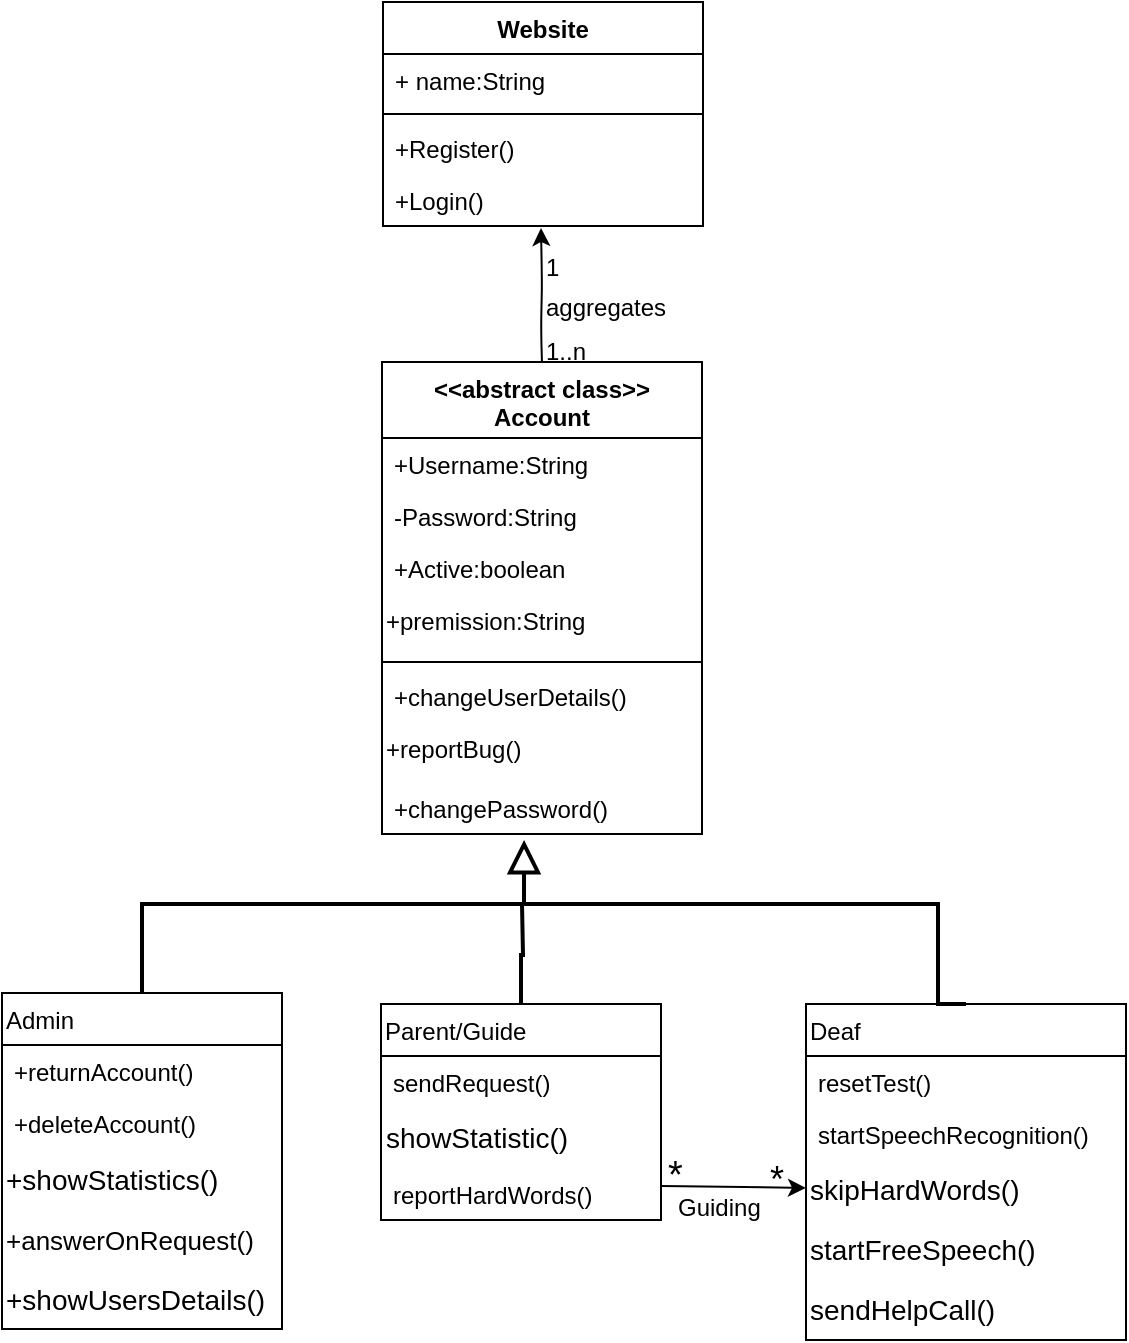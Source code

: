 <mxfile version="10.5.0" type="google"><diagram id="QYmoQ7NnrRKSuAxF3Y__" name="Page-1"><mxGraphModel dx="1167" dy="592" grid="1" gridSize="10" guides="1" tooltips="1" connect="1" arrows="1" fold="1" page="1" pageScale="1" pageWidth="850" pageHeight="1100" math="0" shadow="0"><root><mxCell id="0"/><mxCell id="1" parent="0"/><mxCell id="mqAPTFs-mkHO9pIfMmr7-5" value="" style="endArrow=classic;html=1;exitX=0.5;exitY=0;exitDx=0;exitDy=0;" parent="1" edge="1"><mxGeometry width="50" height="50" relative="1" as="geometry"><mxPoint x="370" y="330" as="sourcePoint"/><mxPoint x="369.5" y="262" as="targetPoint"/><Array as="points"><mxPoint x="369.5" y="312"/><mxPoint x="370" y="290"/></Array></mxGeometry></mxCell><mxCell id="mqAPTFs-mkHO9pIfMmr7-13" value="Admin" style="swimlane;fontStyle=0;childLayout=stackLayout;horizontal=1;startSize=26;fillColor=none;horizontalStack=0;resizeParent=1;resizeParentMax=0;resizeLast=0;collapsible=1;marginBottom=0;align=left;" parent="1" vertex="1"><mxGeometry x="100" y="644.5" width="140" height="168" as="geometry"/></mxCell><mxCell id="mqAPTFs-mkHO9pIfMmr7-14" value="+returnAccount()&#10;&#10;" style="text;strokeColor=none;fillColor=none;align=left;verticalAlign=top;spacingLeft=4;spacingRight=4;overflow=hidden;rotatable=0;points=[[0,0.5],[1,0.5]];portConstraint=eastwest;" parent="mqAPTFs-mkHO9pIfMmr7-13" vertex="1"><mxGeometry y="26" width="140" height="26" as="geometry"/></mxCell><mxCell id="mqAPTFs-mkHO9pIfMmr7-15" value="+deleteAccount()" style="text;strokeColor=none;fillColor=none;align=left;verticalAlign=top;spacingLeft=4;spacingRight=4;overflow=hidden;rotatable=0;points=[[0,0.5],[1,0.5]];portConstraint=eastwest;" parent="mqAPTFs-mkHO9pIfMmr7-13" vertex="1"><mxGeometry y="52" width="140" height="26" as="geometry"/></mxCell><mxCell id="gx7dUqROyp0EzlkKCZnw-26" value="+showStatistics()" style="text;html=1;fontSize=14;" vertex="1" parent="mqAPTFs-mkHO9pIfMmr7-13"><mxGeometry y="78" width="140" height="30" as="geometry"/></mxCell><mxCell id="gx7dUqROyp0EzlkKCZnw-27" value="&lt;font style=&quot;font-size: 13px&quot;&gt;+answerOnRequest()&lt;/font&gt;" style="text;html=1;fontSize=14;" vertex="1" parent="mqAPTFs-mkHO9pIfMmr7-13"><mxGeometry y="108" width="140" height="30" as="geometry"/></mxCell><mxCell id="gx7dUqROyp0EzlkKCZnw-28" value="+showUsersDetails()" style="text;html=1;fontSize=14;" vertex="1" parent="mqAPTFs-mkHO9pIfMmr7-13"><mxGeometry y="138" width="140" height="30" as="geometry"/></mxCell><mxCell id="gx7dUqROyp0EzlkKCZnw-24" style="edgeStyle=orthogonalEdgeStyle;rounded=0;orthogonalLoop=1;jettySize=auto;html=1;exitX=0.5;exitY=0;exitDx=0;exitDy=0;endArrow=none;endFill=0;strokeWidth=2;" edge="1" parent="1" source="mqAPTFs-mkHO9pIfMmr7-17"><mxGeometry relative="1" as="geometry"><mxPoint x="360" y="600" as="targetPoint"/></mxGeometry></mxCell><mxCell id="mqAPTFs-mkHO9pIfMmr7-17" value="Parent/Guide" style="swimlane;fontStyle=0;childLayout=stackLayout;horizontal=1;startSize=26;fillColor=none;horizontalStack=0;resizeParent=1;resizeParentMax=0;resizeLast=0;collapsible=1;marginBottom=0;align=left;" parent="1" vertex="1"><mxGeometry x="289.5" y="650" width="140" height="108" as="geometry"/></mxCell><mxCell id="mqAPTFs-mkHO9pIfMmr7-18" value="sendRequest()" style="text;strokeColor=none;fillColor=none;align=left;verticalAlign=top;spacingLeft=4;spacingRight=4;overflow=hidden;rotatable=0;points=[[0,0.5],[1,0.5]];portConstraint=eastwest;" parent="mqAPTFs-mkHO9pIfMmr7-17" vertex="1"><mxGeometry y="26" width="140" height="26" as="geometry"/></mxCell><mxCell id="gx7dUqROyp0EzlkKCZnw-29" value="showStatistic()" style="text;html=1;fontSize=14;" vertex="1" parent="mqAPTFs-mkHO9pIfMmr7-17"><mxGeometry y="52" width="140" height="30" as="geometry"/></mxCell><mxCell id="mqAPTFs-mkHO9pIfMmr7-19" value="reportHardWords()" style="text;strokeColor=none;fillColor=none;align=left;verticalAlign=top;spacingLeft=4;spacingRight=4;overflow=hidden;rotatable=0;points=[[0,0.5],[1,0.5]];portConstraint=eastwest;" parent="mqAPTFs-mkHO9pIfMmr7-17" vertex="1"><mxGeometry y="82" width="140" height="26" as="geometry"/></mxCell><mxCell id="gx7dUqROyp0EzlkKCZnw-25" style="edgeStyle=orthogonalEdgeStyle;rounded=0;orthogonalLoop=1;jettySize=auto;html=1;exitX=0.5;exitY=0;exitDx=0;exitDy=0;endArrow=none;endFill=0;fontSize=14;strokeWidth=2;" edge="1" parent="1" source="mqAPTFs-mkHO9pIfMmr7-21"><mxGeometry relative="1" as="geometry"><mxPoint x="360" y="600" as="targetPoint"/><Array as="points"><mxPoint x="568" y="600"/></Array></mxGeometry></mxCell><mxCell id="mqAPTFs-mkHO9pIfMmr7-21" value="Deaf" style="swimlane;fontStyle=0;childLayout=stackLayout;horizontal=1;startSize=26;fillColor=none;horizontalStack=0;resizeParent=1;resizeParentMax=0;resizeLast=0;collapsible=1;marginBottom=0;align=left;" parent="1" vertex="1"><mxGeometry x="502" y="650" width="160" height="168" as="geometry"/></mxCell><mxCell id="mqAPTFs-mkHO9pIfMmr7-22" value="resetTest()" style="text;strokeColor=none;fillColor=none;align=left;verticalAlign=top;spacingLeft=4;spacingRight=4;overflow=hidden;rotatable=0;points=[[0,0.5],[1,0.5]];portConstraint=eastwest;" parent="mqAPTFs-mkHO9pIfMmr7-21" vertex="1"><mxGeometry y="26" width="160" height="26" as="geometry"/></mxCell><mxCell id="mqAPTFs-mkHO9pIfMmr7-23" value="startSpeechRecognition()" style="text;strokeColor=none;fillColor=none;align=left;verticalAlign=top;spacingLeft=4;spacingRight=4;overflow=hidden;rotatable=0;points=[[0,0.5],[1,0.5]];portConstraint=eastwest;" parent="mqAPTFs-mkHO9pIfMmr7-21" vertex="1"><mxGeometry y="52" width="160" height="26" as="geometry"/></mxCell><mxCell id="gx7dUqROyp0EzlkKCZnw-32" value="skipHardWords()" style="text;html=1;fontSize=14;" vertex="1" parent="mqAPTFs-mkHO9pIfMmr7-21"><mxGeometry y="78" width="160" height="30" as="geometry"/></mxCell><mxCell id="gx7dUqROyp0EzlkKCZnw-31" value="startFreeSpeech()" style="text;html=1;fontSize=14;" vertex="1" parent="mqAPTFs-mkHO9pIfMmr7-21"><mxGeometry y="108" width="160" height="30" as="geometry"/></mxCell><mxCell id="gx7dUqROyp0EzlkKCZnw-30" value="sendHelpCall()" style="text;html=1;fontSize=14;" vertex="1" parent="mqAPTFs-mkHO9pIfMmr7-21"><mxGeometry y="138" width="160" height="30" as="geometry"/></mxCell><mxCell id="mqAPTFs-mkHO9pIfMmr7-31" value="1" style="text;html=1;resizable=0;points=[];autosize=1;align=left;verticalAlign=top;spacingTop=-4;" parent="1" vertex="1"><mxGeometry x="370" y="272" width="20" height="20" as="geometry"/></mxCell><mxCell id="mqAPTFs-mkHO9pIfMmr7-34" value="1..n" style="text;html=1;resizable=0;points=[];autosize=1;align=left;verticalAlign=top;spacingTop=-4;" parent="1" vertex="1"><mxGeometry x="370" y="314" width="40" height="20" as="geometry"/></mxCell><mxCell id="mqAPTFs-mkHO9pIfMmr7-35" value="aggregates" style="text;html=1;resizable=0;points=[];autosize=1;align=left;verticalAlign=top;spacingTop=-4;" parent="1" vertex="1"><mxGeometry x="370" y="292" width="80" height="20" as="geometry"/></mxCell><mxCell id="mqAPTFs-mkHO9pIfMmr7-36" value="" style="endArrow=classic;html=1;exitX=1.001;exitY=0.105;exitDx=0;exitDy=0;exitPerimeter=0;" parent="1" target="gx7dUqROyp0EzlkKCZnw-32" edge="1"><mxGeometry width="50" height="50" relative="1" as="geometry"><mxPoint x="430" y="741" as="sourcePoint"/><mxPoint x="487" y="831" as="targetPoint"/></mxGeometry></mxCell><mxCell id="mqAPTFs-mkHO9pIfMmr7-37" value="&lt;font style=&quot;font-size: 18px;&quot;&gt;*&lt;/font&gt;" style="text;html=1;resizable=0;points=[];autosize=1;align=left;verticalAlign=top;spacingTop=-4;fontSize=18;" parent="1" vertex="1"><mxGeometry x="482" y="725" width="20" height="20" as="geometry"/></mxCell><mxCell id="mqAPTFs-mkHO9pIfMmr7-38" value="&lt;font style=&quot;font-size: 19px&quot;&gt;*&lt;/font&gt;" style="text;html=1;resizable=0;points=[];autosize=1;align=left;verticalAlign=top;spacingTop=-4;fontSize=14;" parent="1" vertex="1"><mxGeometry x="430.5" y="721.5" width="20" height="20" as="geometry"/></mxCell><mxCell id="mqAPTFs-mkHO9pIfMmr7-39" value="Guiding" style="text;html=1;resizable=0;points=[];autosize=1;align=left;verticalAlign=top;spacingTop=-4;" parent="1" vertex="1"><mxGeometry x="436" y="741.5" width="60" height="20" as="geometry"/></mxCell><mxCell id="gx7dUqROyp0EzlkKCZnw-1" value="Website" style="swimlane;fontStyle=1;align=center;verticalAlign=top;childLayout=stackLayout;horizontal=1;startSize=26;horizontalStack=0;resizeParent=1;resizeParentMax=0;resizeLast=0;collapsible=1;marginBottom=0;" vertex="1" parent="1"><mxGeometry x="290.5" y="149" width="160" height="112" as="geometry"/></mxCell><mxCell id="gx7dUqROyp0EzlkKCZnw-2" value="+ name:String" style="text;strokeColor=none;fillColor=none;align=left;verticalAlign=top;spacingLeft=4;spacingRight=4;overflow=hidden;rotatable=0;points=[[0,0.5],[1,0.5]];portConstraint=eastwest;" vertex="1" parent="gx7dUqROyp0EzlkKCZnw-1"><mxGeometry y="26" width="160" height="26" as="geometry"/></mxCell><mxCell id="gx7dUqROyp0EzlkKCZnw-3" value="" style="line;strokeWidth=1;fillColor=none;align=left;verticalAlign=middle;spacingTop=-1;spacingLeft=3;spacingRight=3;rotatable=0;labelPosition=right;points=[];portConstraint=eastwest;" vertex="1" parent="gx7dUqROyp0EzlkKCZnw-1"><mxGeometry y="52" width="160" height="8" as="geometry"/></mxCell><mxCell id="gx7dUqROyp0EzlkKCZnw-5" value="+Register()&#10;&#10;" style="text;strokeColor=none;fillColor=none;align=left;verticalAlign=top;spacingLeft=4;spacingRight=4;overflow=hidden;rotatable=0;points=[[0,0.5],[1,0.5]];portConstraint=eastwest;" vertex="1" parent="gx7dUqROyp0EzlkKCZnw-1"><mxGeometry y="60" width="160" height="26" as="geometry"/></mxCell><mxCell id="gx7dUqROyp0EzlkKCZnw-4" value="+Login()&#10;" style="text;strokeColor=none;fillColor=none;align=left;verticalAlign=top;spacingLeft=4;spacingRight=4;overflow=hidden;rotatable=0;points=[[0,0.5],[1,0.5]];portConstraint=eastwest;" vertex="1" parent="gx7dUqROyp0EzlkKCZnw-1"><mxGeometry y="86" width="160" height="26" as="geometry"/></mxCell><mxCell id="gx7dUqROyp0EzlkKCZnw-9" value="&lt;&lt;abstract class&gt;&gt;&#10;Account" style="swimlane;fontStyle=1;align=center;verticalAlign=top;childLayout=stackLayout;horizontal=1;startSize=38;horizontalStack=0;resizeParent=1;resizeParentMax=0;resizeLast=0;collapsible=1;marginBottom=0;" vertex="1" parent="1"><mxGeometry x="290" y="329" width="160" height="236" as="geometry"/></mxCell><mxCell id="gx7dUqROyp0EzlkKCZnw-10" value="+Username:String" style="text;strokeColor=none;fillColor=none;align=left;verticalAlign=top;spacingLeft=4;spacingRight=4;overflow=hidden;rotatable=0;points=[[0,0.5],[1,0.5]];portConstraint=eastwest;" vertex="1" parent="gx7dUqROyp0EzlkKCZnw-9"><mxGeometry y="38" width="160" height="26" as="geometry"/></mxCell><mxCell id="mqAPTFs-mkHO9pIfMmr7-8" value="-Password:String" style="text;strokeColor=none;fillColor=none;align=left;verticalAlign=top;spacingLeft=4;spacingRight=4;overflow=hidden;rotatable=0;points=[[0,0.5],[1,0.5]];portConstraint=eastwest;" parent="gx7dUqROyp0EzlkKCZnw-9" vertex="1"><mxGeometry y="64" width="160" height="26" as="geometry"/></mxCell><mxCell id="gx7dUqROyp0EzlkKCZnw-14" value="+Active:boolean" style="text;strokeColor=none;fillColor=none;align=left;verticalAlign=top;spacingLeft=4;spacingRight=4;overflow=hidden;rotatable=0;points=[[0,0.5],[1,0.5]];portConstraint=eastwest;" vertex="1" parent="gx7dUqROyp0EzlkKCZnw-9"><mxGeometry y="90" width="160" height="26" as="geometry"/></mxCell><UserObject label="+premission:String" link="premission:String" id="gx7dUqROyp0EzlkKCZnw-15"><mxCell style="text;html=1;" vertex="1" parent="gx7dUqROyp0EzlkKCZnw-9"><mxGeometry y="116" width="160" height="30" as="geometry"/></mxCell></UserObject><mxCell id="gx7dUqROyp0EzlkKCZnw-11" value="" style="line;strokeWidth=1;fillColor=none;align=left;verticalAlign=middle;spacingTop=-1;spacingLeft=3;spacingRight=3;rotatable=0;labelPosition=right;points=[];portConstraint=eastwest;" vertex="1" parent="gx7dUqROyp0EzlkKCZnw-9"><mxGeometry y="146" width="160" height="8" as="geometry"/></mxCell><mxCell id="gx7dUqROyp0EzlkKCZnw-12" value="+changeUserDetails()&#10;" style="text;strokeColor=none;fillColor=none;align=left;verticalAlign=top;spacingLeft=4;spacingRight=4;overflow=hidden;rotatable=0;points=[[0,0.5],[1,0.5]];portConstraint=eastwest;" vertex="1" parent="gx7dUqROyp0EzlkKCZnw-9"><mxGeometry y="154" width="160" height="26" as="geometry"/></mxCell><mxCell id="gx7dUqROyp0EzlkKCZnw-16" value="+reportBug()" style="text;html=1;" vertex="1" parent="gx7dUqROyp0EzlkKCZnw-9"><mxGeometry y="180" width="160" height="30" as="geometry"/></mxCell><mxCell id="gx7dUqROyp0EzlkKCZnw-13" value="+changePassword()&#10;" style="text;strokeColor=none;fillColor=none;align=left;verticalAlign=top;spacingLeft=4;spacingRight=4;overflow=hidden;rotatable=0;points=[[0,0.5],[1,0.5]];portConstraint=eastwest;" vertex="1" parent="gx7dUqROyp0EzlkKCZnw-9"><mxGeometry y="210" width="160" height="26" as="geometry"/></mxCell><mxCell id="gx7dUqROyp0EzlkKCZnw-23" value="" style="endArrow=block;html=1;exitX=0.5;exitY=0;exitDx=0;exitDy=0;edgeStyle=orthogonalEdgeStyle;rounded=0;entryX=0.444;entryY=1.115;entryDx=0;entryDy=0;entryPerimeter=0;endFill=0;strokeWidth=2;endSize=12;" edge="1" parent="1" source="mqAPTFs-mkHO9pIfMmr7-13" target="gx7dUqROyp0EzlkKCZnw-13"><mxGeometry width="50" height="50" relative="1" as="geometry"><mxPoint x="210" y="630" as="sourcePoint"/><mxPoint x="360" y="600" as="targetPoint"/><Array as="points"><mxPoint x="170" y="600"/><mxPoint x="361" y="600"/></Array></mxGeometry></mxCell></root></mxGraphModel></diagram></mxfile>